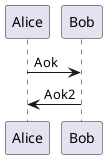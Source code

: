 {
  "sha1": "4a2uhq4zts2zchzlwhnutmdq98jj4vv",
  "insertion": {
    "when": "2024-05-30T20:48:20.458Z",
    "user": "plantuml@gmail.com"
  }
}
@startuml
Alice -> Bob : Aok
'this is a comment
Bob -> Alice : Aok2
'Bob -> Alice : ok2
@enduml

